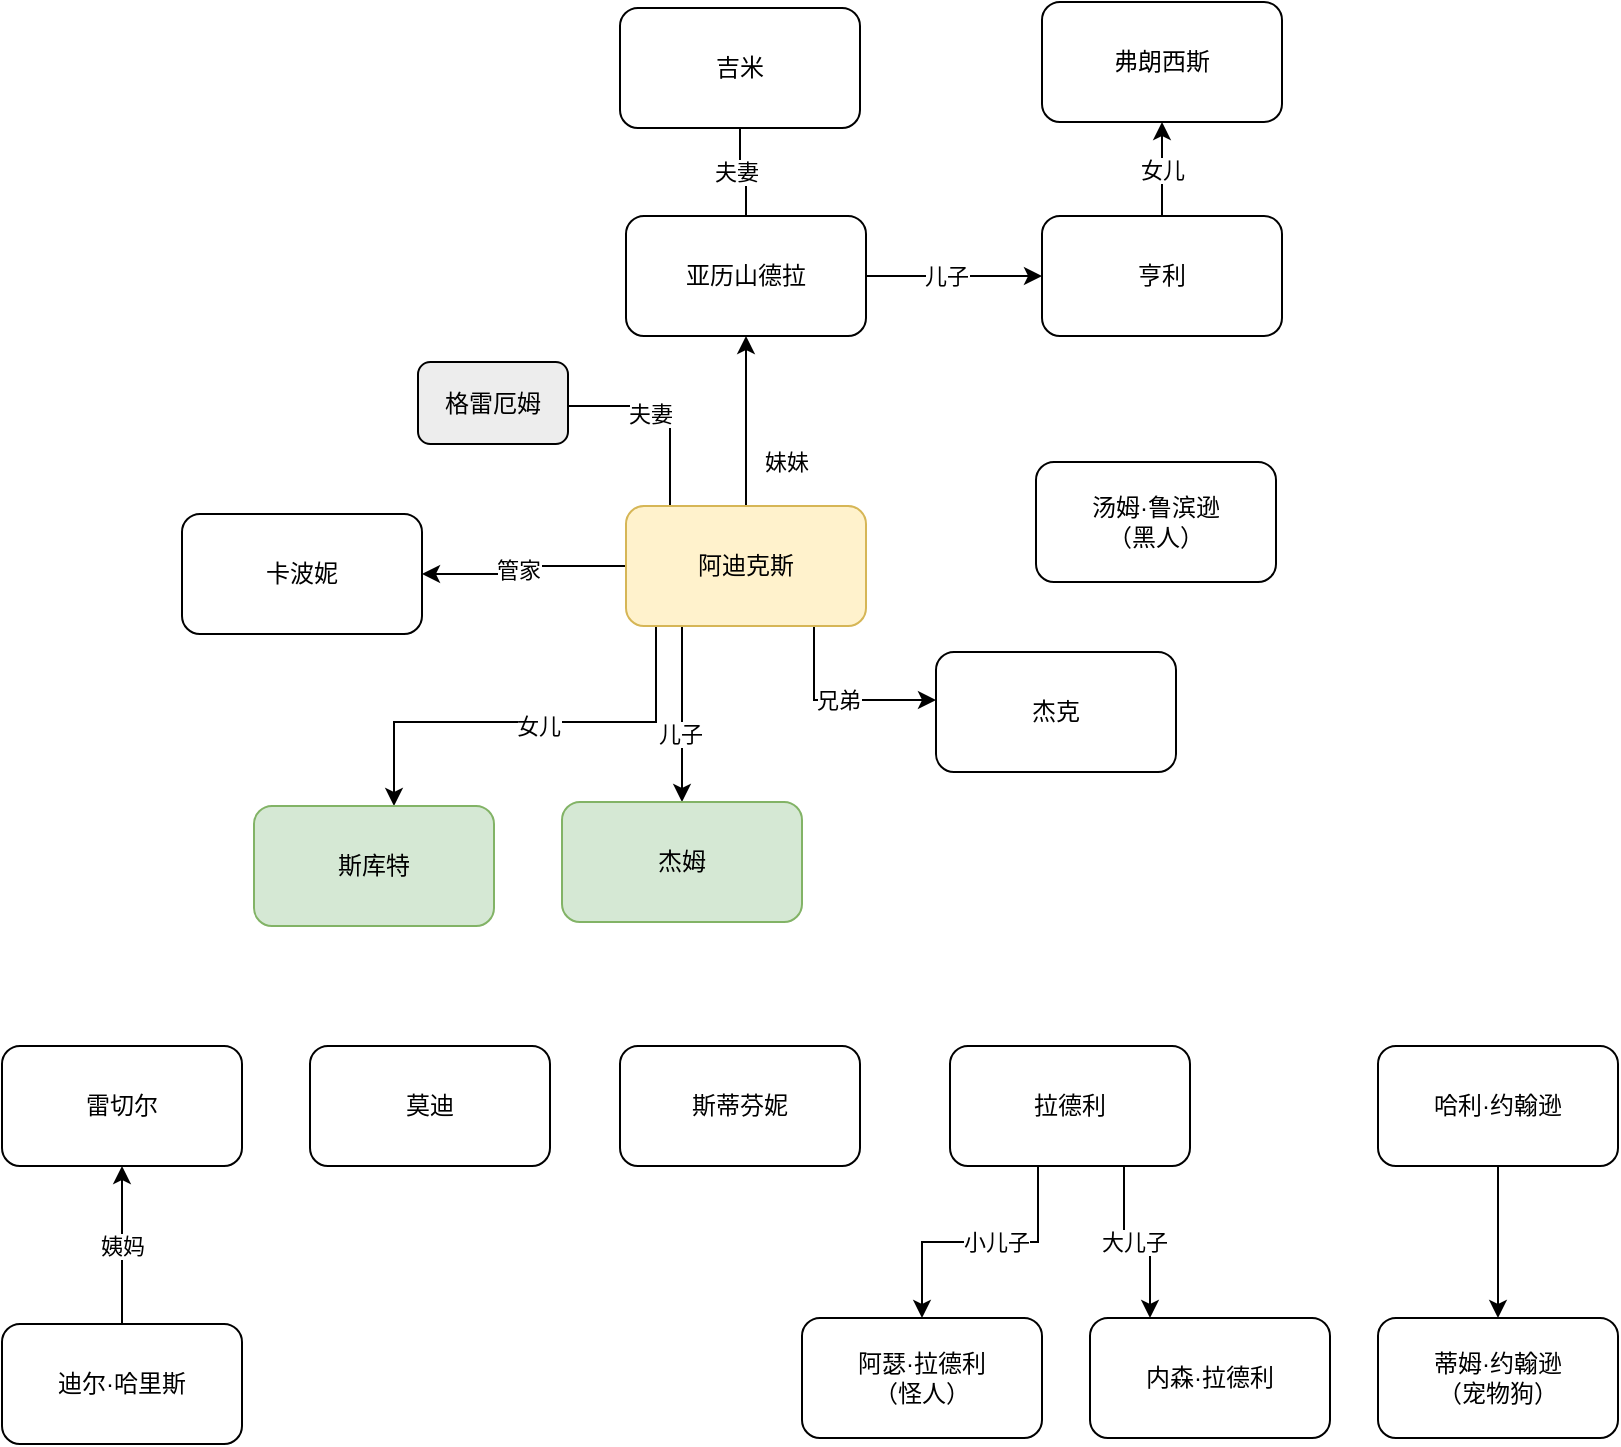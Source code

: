 <mxfile version="17.0.0" type="github">
  <diagram id="kwEa-XvYPqHJNM9P5Y8y" name="Page-1">
    <mxGraphModel dx="2079" dy="808" grid="0" gridSize="10" guides="1" tooltips="1" connect="1" arrows="1" fold="1" page="1" pageScale="1" pageWidth="827" pageHeight="1169" math="0" shadow="0">
      <root>
        <mxCell id="0" />
        <mxCell id="1" parent="0" />
        <mxCell id="xIzXu2N2-aK4Hv0oXQ2q-3" value="" style="edgeStyle=orthogonalEdgeStyle;rounded=0;orthogonalLoop=1;jettySize=auto;html=1;" edge="1" parent="1" source="xIzXu2N2-aK4Hv0oXQ2q-1" target="xIzXu2N2-aK4Hv0oXQ2q-2">
          <mxGeometry relative="1" as="geometry">
            <Array as="points">
              <mxPoint x="224" y="406" />
              <mxPoint x="93" y="406" />
            </Array>
          </mxGeometry>
        </mxCell>
        <mxCell id="xIzXu2N2-aK4Hv0oXQ2q-7" value="女儿" style="edgeLabel;html=1;align=center;verticalAlign=middle;resizable=0;points=[];" vertex="1" connectable="0" parent="xIzXu2N2-aK4Hv0oXQ2q-3">
          <mxGeometry x="-0.025" y="2" relative="1" as="geometry">
            <mxPoint as="offset" />
          </mxGeometry>
        </mxCell>
        <mxCell id="xIzXu2N2-aK4Hv0oXQ2q-5" value="" style="edgeStyle=orthogonalEdgeStyle;rounded=0;orthogonalLoop=1;jettySize=auto;html=1;endArrow=none;endFill=0;" edge="1" parent="1" source="xIzXu2N2-aK4Hv0oXQ2q-1" target="xIzXu2N2-aK4Hv0oXQ2q-4">
          <mxGeometry relative="1" as="geometry">
            <Array as="points">
              <mxPoint x="231" y="248" />
            </Array>
          </mxGeometry>
        </mxCell>
        <mxCell id="xIzXu2N2-aK4Hv0oXQ2q-6" value="夫妻" style="edgeLabel;html=1;align=center;verticalAlign=middle;resizable=0;points=[];" vertex="1" connectable="0" parent="xIzXu2N2-aK4Hv0oXQ2q-5">
          <mxGeometry x="0.25" y="1" relative="1" as="geometry">
            <mxPoint x="3" y="3" as="offset" />
          </mxGeometry>
        </mxCell>
        <mxCell id="xIzXu2N2-aK4Hv0oXQ2q-12" value="" style="edgeStyle=orthogonalEdgeStyle;rounded=0;orthogonalLoop=1;jettySize=auto;html=1;endArrow=classic;endFill=1;" edge="1" parent="1" source="xIzXu2N2-aK4Hv0oXQ2q-1" target="xIzXu2N2-aK4Hv0oXQ2q-11">
          <mxGeometry relative="1" as="geometry" />
        </mxCell>
        <mxCell id="xIzXu2N2-aK4Hv0oXQ2q-13" value="妹妹" style="edgeLabel;html=1;align=center;verticalAlign=middle;resizable=0;points=[];" vertex="1" connectable="0" parent="xIzXu2N2-aK4Hv0oXQ2q-12">
          <mxGeometry x="-0.406" y="3" relative="1" as="geometry">
            <mxPoint x="23" y="3" as="offset" />
          </mxGeometry>
        </mxCell>
        <mxCell id="xIzXu2N2-aK4Hv0oXQ2q-24" value="" style="edgeStyle=orthogonalEdgeStyle;rounded=0;orthogonalLoop=1;jettySize=auto;html=1;endArrow=classic;endFill=1;" edge="1" parent="1" source="xIzXu2N2-aK4Hv0oXQ2q-1" target="xIzXu2N2-aK4Hv0oXQ2q-23">
          <mxGeometry relative="1" as="geometry">
            <Array as="points">
              <mxPoint x="303" y="395" />
            </Array>
          </mxGeometry>
        </mxCell>
        <mxCell id="xIzXu2N2-aK4Hv0oXQ2q-25" value="兄弟" style="edgeLabel;html=1;align=center;verticalAlign=middle;resizable=0;points=[];" vertex="1" connectable="0" parent="xIzXu2N2-aK4Hv0oXQ2q-24">
          <mxGeometry x="0.15" y="-3" relative="1" as="geometry">
            <mxPoint x="-8" y="-3" as="offset" />
          </mxGeometry>
        </mxCell>
        <mxCell id="xIzXu2N2-aK4Hv0oXQ2q-27" style="edgeStyle=orthogonalEdgeStyle;rounded=0;orthogonalLoop=1;jettySize=auto;html=1;entryX=1;entryY=0.5;entryDx=0;entryDy=0;endArrow=classic;endFill=1;" edge="1" parent="1" source="xIzXu2N2-aK4Hv0oXQ2q-1" target="xIzXu2N2-aK4Hv0oXQ2q-26">
          <mxGeometry relative="1" as="geometry" />
        </mxCell>
        <mxCell id="xIzXu2N2-aK4Hv0oXQ2q-28" value="管家" style="edgeLabel;html=1;align=center;verticalAlign=middle;resizable=0;points=[];" vertex="1" connectable="0" parent="xIzXu2N2-aK4Hv0oXQ2q-27">
          <mxGeometry x="0.103" y="-2" relative="1" as="geometry">
            <mxPoint as="offset" />
          </mxGeometry>
        </mxCell>
        <mxCell id="xIzXu2N2-aK4Hv0oXQ2q-42" style="edgeStyle=orthogonalEdgeStyle;rounded=0;orthogonalLoop=1;jettySize=auto;html=1;entryX=0.5;entryY=0;entryDx=0;entryDy=0;startArrow=none;startFill=0;endArrow=classic;endFill=1;" edge="1" parent="1" source="xIzXu2N2-aK4Hv0oXQ2q-1" target="xIzXu2N2-aK4Hv0oXQ2q-8">
          <mxGeometry relative="1" as="geometry">
            <Array as="points">
              <mxPoint x="237" y="381" />
              <mxPoint x="237" y="381" />
            </Array>
          </mxGeometry>
        </mxCell>
        <mxCell id="xIzXu2N2-aK4Hv0oXQ2q-43" value="儿子" style="edgeLabel;html=1;align=center;verticalAlign=middle;resizable=0;points=[];" vertex="1" connectable="0" parent="xIzXu2N2-aK4Hv0oXQ2q-42">
          <mxGeometry x="0.227" y="-1" relative="1" as="geometry">
            <mxPoint as="offset" />
          </mxGeometry>
        </mxCell>
        <mxCell id="xIzXu2N2-aK4Hv0oXQ2q-1" value="阿迪克斯" style="rounded=1;whiteSpace=wrap;html=1;fillColor=#fff2cc;strokeColor=#d6b656;" vertex="1" parent="1">
          <mxGeometry x="209" y="298" width="120" height="60" as="geometry" />
        </mxCell>
        <mxCell id="xIzXu2N2-aK4Hv0oXQ2q-2" value="斯库特" style="rounded=1;whiteSpace=wrap;html=1;fillColor=#d5e8d4;strokeColor=#82b366;" vertex="1" parent="1">
          <mxGeometry x="23" y="448" width="120" height="60" as="geometry" />
        </mxCell>
        <mxCell id="xIzXu2N2-aK4Hv0oXQ2q-4" value="格雷厄姆" style="rounded=1;whiteSpace=wrap;html=1;fillColor=#EDEDED;" vertex="1" parent="1">
          <mxGeometry x="105" y="226" width="75" height="41" as="geometry" />
        </mxCell>
        <mxCell id="xIzXu2N2-aK4Hv0oXQ2q-8" value="杰姆" style="rounded=1;whiteSpace=wrap;html=1;fillColor=#d5e8d4;strokeColor=#82b366;" vertex="1" parent="1">
          <mxGeometry x="177" y="446" width="120" height="60" as="geometry" />
        </mxCell>
        <mxCell id="xIzXu2N2-aK4Hv0oXQ2q-15" value="" style="edgeStyle=orthogonalEdgeStyle;rounded=0;orthogonalLoop=1;jettySize=auto;html=1;endArrow=none;endFill=0;" edge="1" parent="1" source="xIzXu2N2-aK4Hv0oXQ2q-11" target="xIzXu2N2-aK4Hv0oXQ2q-14">
          <mxGeometry relative="1" as="geometry" />
        </mxCell>
        <mxCell id="xIzXu2N2-aK4Hv0oXQ2q-16" value="夫妻" style="edgeLabel;html=1;align=center;verticalAlign=middle;resizable=0;points=[];" vertex="1" connectable="0" parent="xIzXu2N2-aK4Hv0oXQ2q-15">
          <mxGeometry x="0.1" y="1" relative="1" as="geometry">
            <mxPoint x="-1" y="1" as="offset" />
          </mxGeometry>
        </mxCell>
        <mxCell id="xIzXu2N2-aK4Hv0oXQ2q-18" value="" style="edgeStyle=orthogonalEdgeStyle;rounded=0;orthogonalLoop=1;jettySize=auto;html=1;endArrow=classic;endFill=1;entryX=0;entryY=0.5;entryDx=0;entryDy=0;exitX=1;exitY=0.5;exitDx=0;exitDy=0;" edge="1" parent="1" source="xIzXu2N2-aK4Hv0oXQ2q-11" target="xIzXu2N2-aK4Hv0oXQ2q-17">
          <mxGeometry relative="1" as="geometry">
            <Array as="points">
              <mxPoint x="412" y="183" />
            </Array>
          </mxGeometry>
        </mxCell>
        <mxCell id="xIzXu2N2-aK4Hv0oXQ2q-19" value="儿子" style="edgeLabel;html=1;align=center;verticalAlign=middle;resizable=0;points=[];" vertex="1" connectable="0" parent="xIzXu2N2-aK4Hv0oXQ2q-18">
          <mxGeometry x="0.111" y="4" relative="1" as="geometry">
            <mxPoint x="-9" y="4" as="offset" />
          </mxGeometry>
        </mxCell>
        <mxCell id="xIzXu2N2-aK4Hv0oXQ2q-11" value="亚历山德拉" style="rounded=1;whiteSpace=wrap;html=1;" vertex="1" parent="1">
          <mxGeometry x="209" y="153" width="120" height="60" as="geometry" />
        </mxCell>
        <mxCell id="xIzXu2N2-aK4Hv0oXQ2q-14" value="吉米" style="rounded=1;whiteSpace=wrap;html=1;" vertex="1" parent="1">
          <mxGeometry x="206" y="49" width="120" height="60" as="geometry" />
        </mxCell>
        <mxCell id="xIzXu2N2-aK4Hv0oXQ2q-21" value="" style="edgeStyle=orthogonalEdgeStyle;rounded=0;orthogonalLoop=1;jettySize=auto;html=1;endArrow=classic;endFill=1;" edge="1" parent="1" source="xIzXu2N2-aK4Hv0oXQ2q-17" target="xIzXu2N2-aK4Hv0oXQ2q-20">
          <mxGeometry relative="1" as="geometry" />
        </mxCell>
        <mxCell id="xIzXu2N2-aK4Hv0oXQ2q-22" value="女儿" style="edgeLabel;html=1;align=center;verticalAlign=middle;resizable=0;points=[];" vertex="1" connectable="0" parent="xIzXu2N2-aK4Hv0oXQ2q-21">
          <mxGeometry x="-0.229" y="-3" relative="1" as="geometry">
            <mxPoint x="-3" y="-5" as="offset" />
          </mxGeometry>
        </mxCell>
        <mxCell id="xIzXu2N2-aK4Hv0oXQ2q-17" value="亨利" style="rounded=1;whiteSpace=wrap;html=1;" vertex="1" parent="1">
          <mxGeometry x="417" y="153" width="120" height="60" as="geometry" />
        </mxCell>
        <mxCell id="xIzXu2N2-aK4Hv0oXQ2q-20" value="弗朗西斯" style="rounded=1;whiteSpace=wrap;html=1;" vertex="1" parent="1">
          <mxGeometry x="417" y="46" width="120" height="60" as="geometry" />
        </mxCell>
        <mxCell id="xIzXu2N2-aK4Hv0oXQ2q-23" value="杰克" style="rounded=1;whiteSpace=wrap;html=1;" vertex="1" parent="1">
          <mxGeometry x="364" y="371" width="120" height="60" as="geometry" />
        </mxCell>
        <mxCell id="xIzXu2N2-aK4Hv0oXQ2q-26" value="卡波妮" style="rounded=1;whiteSpace=wrap;html=1;fillColor=#FFFFFF;" vertex="1" parent="1">
          <mxGeometry x="-13" y="302" width="120" height="60" as="geometry" />
        </mxCell>
        <mxCell id="xIzXu2N2-aK4Hv0oXQ2q-31" value="姨妈" style="edgeStyle=orthogonalEdgeStyle;rounded=0;orthogonalLoop=1;jettySize=auto;html=1;endArrow=none;endFill=0;startArrow=classic;startFill=1;" edge="1" parent="1" source="xIzXu2N2-aK4Hv0oXQ2q-29" target="xIzXu2N2-aK4Hv0oXQ2q-30">
          <mxGeometry relative="1" as="geometry" />
        </mxCell>
        <mxCell id="xIzXu2N2-aK4Hv0oXQ2q-29" value="雷切尔" style="rounded=1;whiteSpace=wrap;html=1;" vertex="1" parent="1">
          <mxGeometry x="-103" y="568" width="120" height="60" as="geometry" />
        </mxCell>
        <mxCell id="xIzXu2N2-aK4Hv0oXQ2q-30" value="迪尔·哈里斯" style="rounded=1;whiteSpace=wrap;html=1;" vertex="1" parent="1">
          <mxGeometry x="-103" y="707" width="120" height="60" as="geometry" />
        </mxCell>
        <mxCell id="xIzXu2N2-aK4Hv0oXQ2q-32" value="莫迪" style="rounded=1;whiteSpace=wrap;html=1;" vertex="1" parent="1">
          <mxGeometry x="51" y="568" width="120" height="60" as="geometry" />
        </mxCell>
        <mxCell id="xIzXu2N2-aK4Hv0oXQ2q-35" value="" style="edgeStyle=orthogonalEdgeStyle;rounded=0;orthogonalLoop=1;jettySize=auto;html=1;startArrow=none;startFill=0;endArrow=classic;endFill=1;" edge="1" parent="1" source="xIzXu2N2-aK4Hv0oXQ2q-33" target="xIzXu2N2-aK4Hv0oXQ2q-34">
          <mxGeometry relative="1" as="geometry">
            <Array as="points">
              <mxPoint x="415" y="666" />
              <mxPoint x="357" y="666" />
            </Array>
          </mxGeometry>
        </mxCell>
        <mxCell id="xIzXu2N2-aK4Hv0oXQ2q-38" value="小儿子" style="edgeLabel;html=1;align=center;verticalAlign=middle;resizable=0;points=[];" vertex="1" connectable="0" parent="xIzXu2N2-aK4Hv0oXQ2q-35">
          <mxGeometry x="-0.16" y="3" relative="1" as="geometry">
            <mxPoint x="-3" y="-3" as="offset" />
          </mxGeometry>
        </mxCell>
        <mxCell id="xIzXu2N2-aK4Hv0oXQ2q-39" style="edgeStyle=orthogonalEdgeStyle;rounded=0;orthogonalLoop=1;jettySize=auto;html=1;entryX=0.25;entryY=0;entryDx=0;entryDy=0;startArrow=none;startFill=0;endArrow=classic;endFill=1;" edge="1" parent="1" source="xIzXu2N2-aK4Hv0oXQ2q-33" target="xIzXu2N2-aK4Hv0oXQ2q-37">
          <mxGeometry relative="1" as="geometry">
            <Array as="points">
              <mxPoint x="458" y="664" />
              <mxPoint x="471" y="664" />
            </Array>
          </mxGeometry>
        </mxCell>
        <mxCell id="xIzXu2N2-aK4Hv0oXQ2q-40" value="大儿子" style="edgeLabel;html=1;align=center;verticalAlign=middle;resizable=0;points=[];" vertex="1" connectable="0" parent="xIzXu2N2-aK4Hv0oXQ2q-39">
          <mxGeometry x="0.241" y="4" relative="1" as="geometry">
            <mxPoint x="-12" y="-4" as="offset" />
          </mxGeometry>
        </mxCell>
        <mxCell id="xIzXu2N2-aK4Hv0oXQ2q-33" value="拉德利" style="rounded=1;whiteSpace=wrap;html=1;" vertex="1" parent="1">
          <mxGeometry x="371" y="568" width="120" height="60" as="geometry" />
        </mxCell>
        <mxCell id="xIzXu2N2-aK4Hv0oXQ2q-34" value="阿瑟·拉德利&lt;br&gt;（怪人）" style="rounded=1;whiteSpace=wrap;html=1;" vertex="1" parent="1">
          <mxGeometry x="297" y="704" width="120" height="60" as="geometry" />
        </mxCell>
        <mxCell id="xIzXu2N2-aK4Hv0oXQ2q-37" value="内森·拉德利" style="rounded=1;whiteSpace=wrap;html=1;" vertex="1" parent="1">
          <mxGeometry x="441" y="704" width="120" height="60" as="geometry" />
        </mxCell>
        <mxCell id="xIzXu2N2-aK4Hv0oXQ2q-41" value="汤姆·鲁滨逊&lt;br&gt;（黑人）" style="rounded=1;whiteSpace=wrap;html=1;" vertex="1" parent="1">
          <mxGeometry x="414" y="276" width="120" height="60" as="geometry" />
        </mxCell>
        <mxCell id="xIzXu2N2-aK4Hv0oXQ2q-47" value="" style="edgeStyle=orthogonalEdgeStyle;rounded=0;orthogonalLoop=1;jettySize=auto;html=1;startArrow=none;startFill=0;endArrow=classic;endFill=1;" edge="1" parent="1" source="xIzXu2N2-aK4Hv0oXQ2q-44" target="xIzXu2N2-aK4Hv0oXQ2q-46">
          <mxGeometry relative="1" as="geometry" />
        </mxCell>
        <mxCell id="xIzXu2N2-aK4Hv0oXQ2q-44" value="哈利·约翰逊" style="rounded=1;whiteSpace=wrap;html=1;" vertex="1" parent="1">
          <mxGeometry x="585" y="568" width="120" height="60" as="geometry" />
        </mxCell>
        <mxCell id="xIzXu2N2-aK4Hv0oXQ2q-45" value="斯蒂芬妮" style="rounded=1;whiteSpace=wrap;html=1;" vertex="1" parent="1">
          <mxGeometry x="206" y="568" width="120" height="60" as="geometry" />
        </mxCell>
        <mxCell id="xIzXu2N2-aK4Hv0oXQ2q-46" value="蒂姆·约翰逊&lt;br&gt;（宠物狗）" style="rounded=1;whiteSpace=wrap;html=1;" vertex="1" parent="1">
          <mxGeometry x="585" y="704" width="120" height="60" as="geometry" />
        </mxCell>
      </root>
    </mxGraphModel>
  </diagram>
</mxfile>
